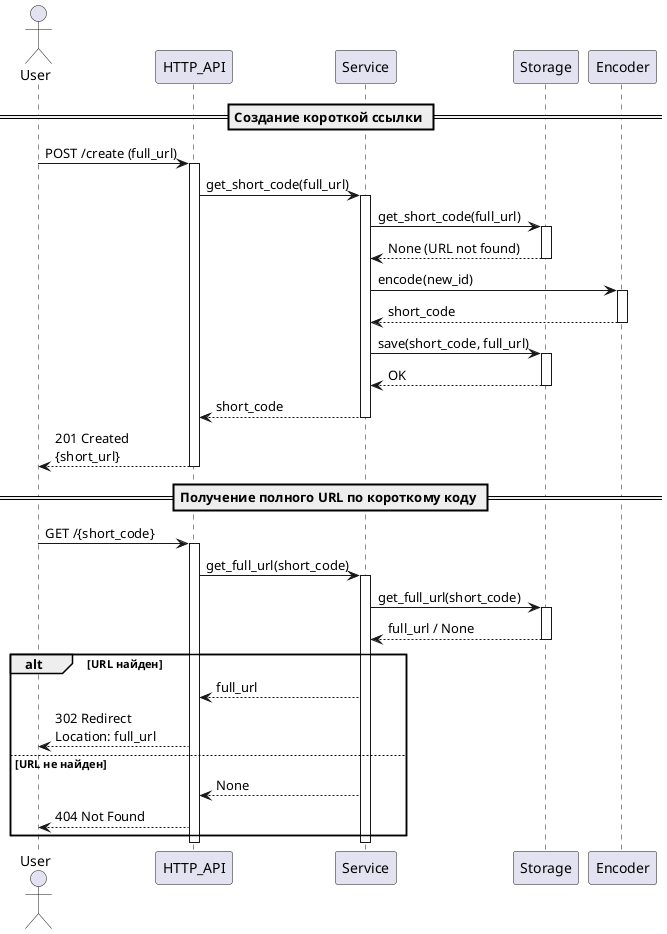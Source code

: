 @startuml
actor User
participant HTTP_API
participant Service
participant Storage
participant Encoder

== Создание короткой ссылки ==

User -> HTTP_API : POST /create (full_url)
activate HTTP_API

HTTP_API -> Service : get_short_code(full_url)
activate Service

Service -> Storage : get_short_code(full_url)
activate Storage
Storage --> Service : None (URL not found)
deactivate Storage

Service -> Encoder : encode(new_id)
activate Encoder
Encoder --> Service : short_code
deactivate Encoder

Service -> Storage : save(short_code, full_url)
activate Storage
Storage --> Service : OK
deactivate Storage

Service --> HTTP_API : short_code
deactivate Service

HTTP_API --> User : 201 Created\n{short_url}
deactivate HTTP_API

== Получение полного URL по короткому коду ==

User -> HTTP_API : GET /{short_code}
activate HTTP_API

HTTP_API -> Service : get_full_url(short_code)
activate Service

Service -> Storage : get_full_url(short_code)
activate Storage
Storage --> Service : full_url / None
deactivate Storage

alt URL найден
    Service --> HTTP_API : full_url
    HTTP_API --> User : 302 Redirect\nLocation: full_url
else URL не найден
    Service --> HTTP_API : None
    HTTP_API --> User : 404 Not Found
end

deactivate Service
deactivate HTTP_API

@enduml